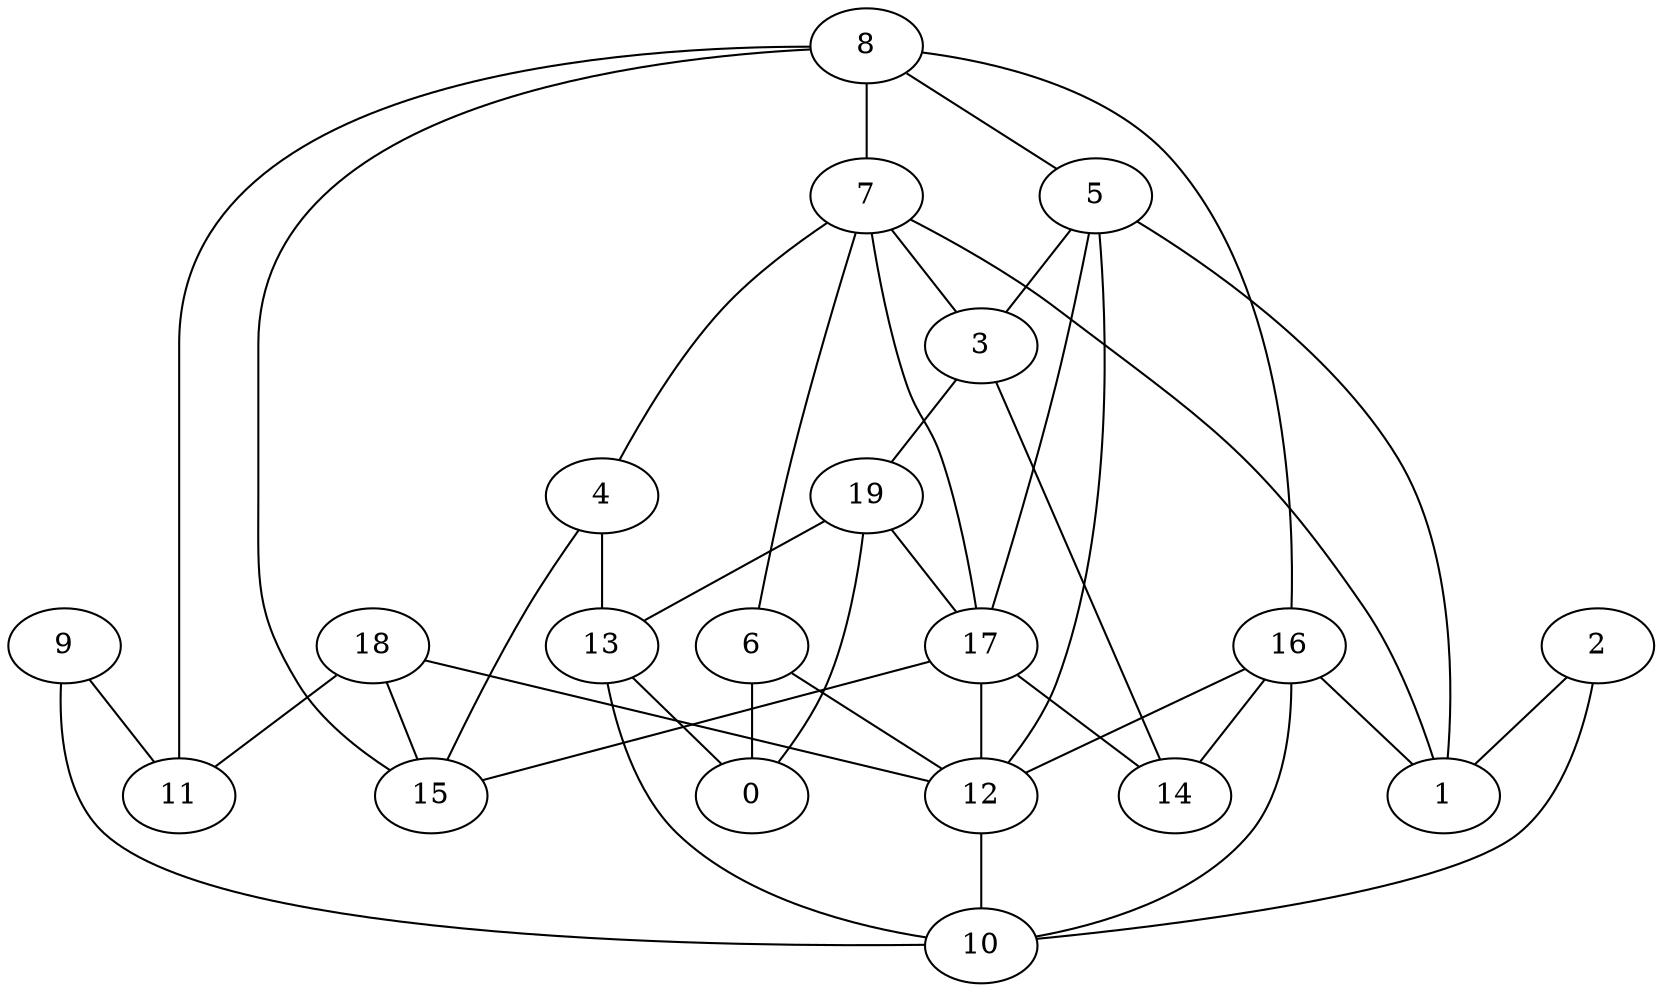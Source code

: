 digraph GG_graph {

subgraph G_graph {
edge [color = black]
"8" -> "11" [dir = none]
"8" -> "16" [dir = none]
"8" -> "15" [dir = none]
"8" -> "7" [dir = none]
"8" -> "5" [dir = none]
"4" -> "13" [dir = none]
"4" -> "15" [dir = none]
"18" -> "15" [dir = none]
"18" -> "12" [dir = none]
"18" -> "11" [dir = none]
"5" -> "1" [dir = none]
"5" -> "3" [dir = none]
"5" -> "12" [dir = none]
"12" -> "10" [dir = none]
"2" -> "1" [dir = none]
"2" -> "10" [dir = none]
"6" -> "12" [dir = none]
"19" -> "17" [dir = none]
"19" -> "0" [dir = none]
"19" -> "13" [dir = none]
"7" -> "4" [dir = none]
"7" -> "17" [dir = none]
"7" -> "3" [dir = none]
"7" -> "1" [dir = none]
"7" -> "6" [dir = none]
"17" -> "12" [dir = none]
"17" -> "14" [dir = none]
"17" -> "15" [dir = none]
"9" -> "11" [dir = none]
"9" -> "10" [dir = none]
"3" -> "19" [dir = none]
"3" -> "14" [dir = none]
"16" -> "14" [dir = none]
"16" -> "12" [dir = none]
"16" -> "10" [dir = none]
"16" -> "1" [dir = none]
"13" -> "0" [dir = none]
"13" -> "10" [dir = none]
"5" -> "17" [dir = none]
"6" -> "0" [dir = none]
}

}
